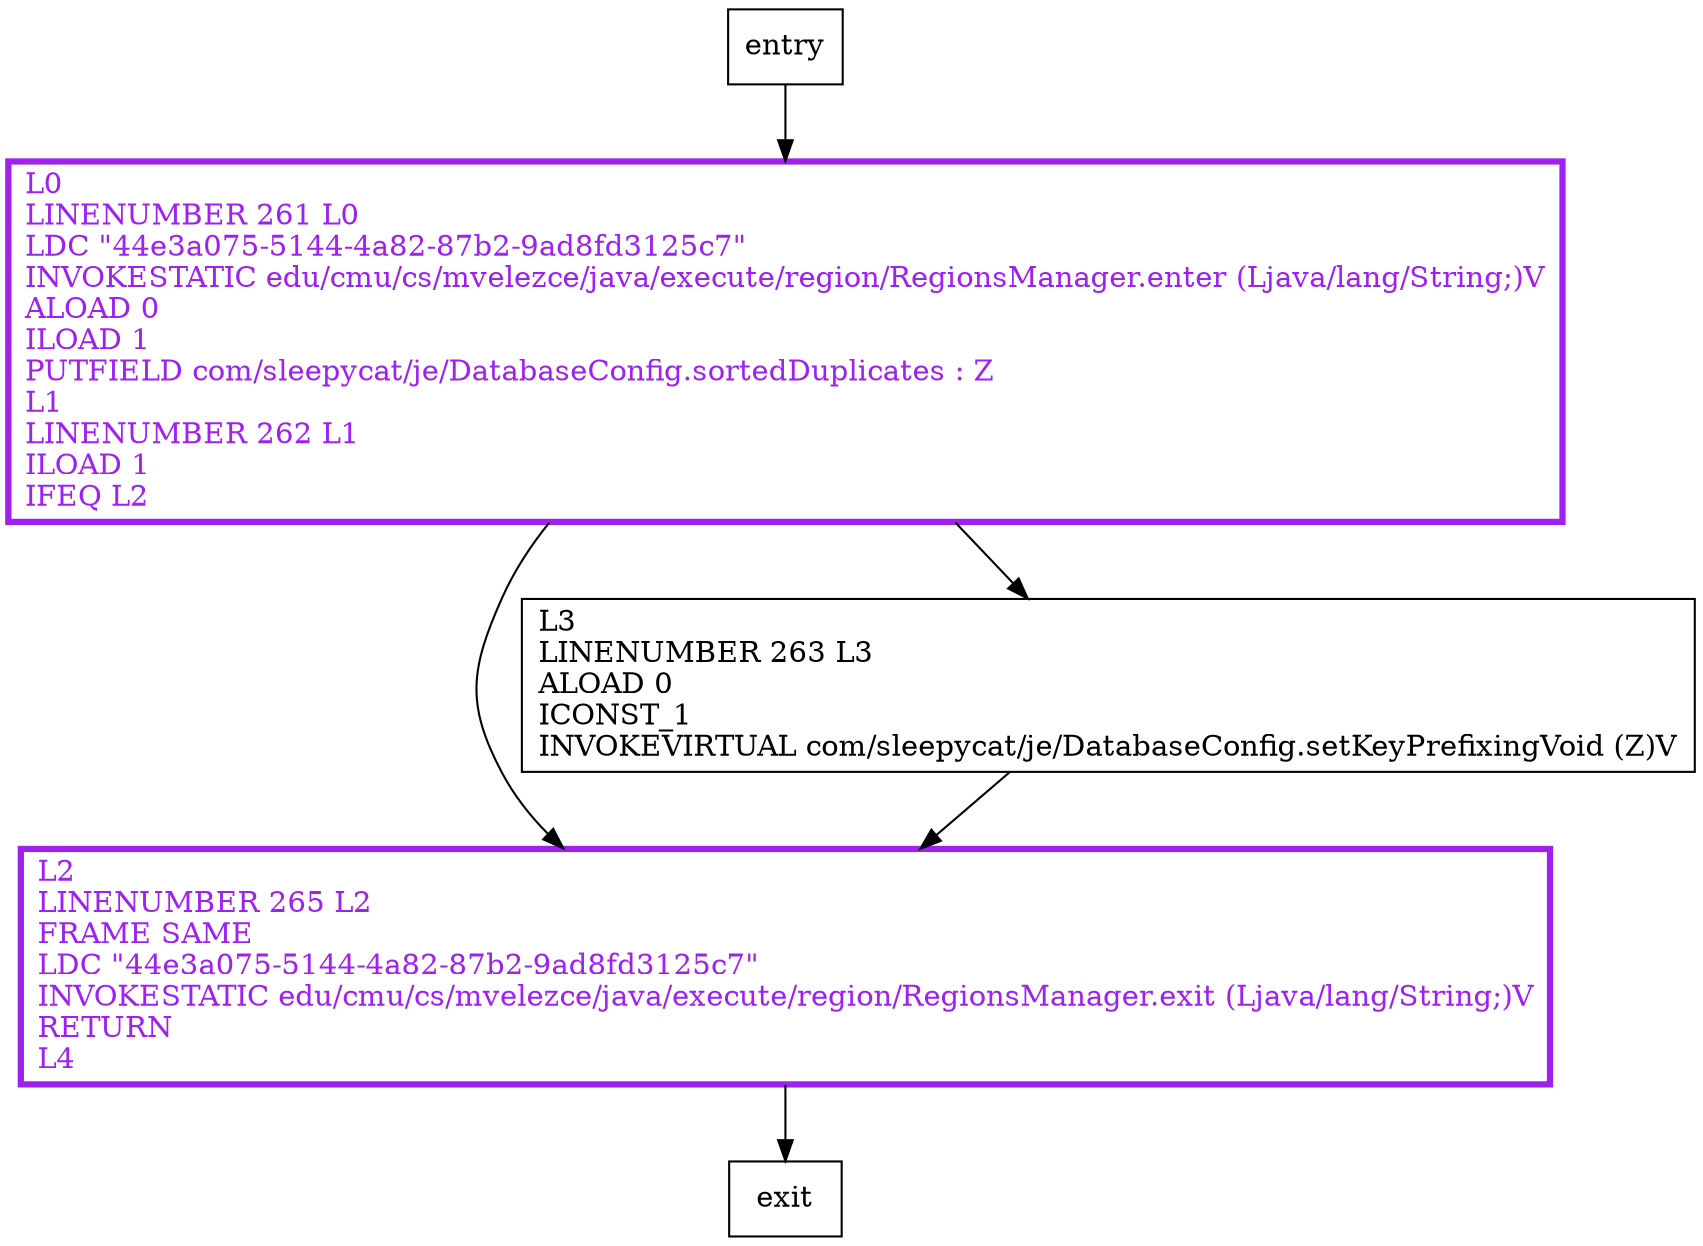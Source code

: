 digraph setSortedDuplicatesVoid {
node [shape=record];
404136775 [label="L2\lLINENUMBER 265 L2\lFRAME SAME\lLDC \"44e3a075-5144-4a82-87b2-9ad8fd3125c7\"\lINVOKESTATIC edu/cmu/cs/mvelezce/java/execute/region/RegionsManager.exit (Ljava/lang/String;)V\lRETURN\lL4\l"];
577857599 [label="L3\lLINENUMBER 263 L3\lALOAD 0\lICONST_1\lINVOKEVIRTUAL com/sleepycat/je/DatabaseConfig.setKeyPrefixingVoid (Z)V\l"];
1487429319 [label="L0\lLINENUMBER 261 L0\lLDC \"44e3a075-5144-4a82-87b2-9ad8fd3125c7\"\lINVOKESTATIC edu/cmu/cs/mvelezce/java/execute/region/RegionsManager.enter (Ljava/lang/String;)V\lALOAD 0\lILOAD 1\lPUTFIELD com/sleepycat/je/DatabaseConfig.sortedDuplicates : Z\lL1\lLINENUMBER 262 L1\lILOAD 1\lIFEQ L2\l"];
entry;
exit;
entry -> 1487429319
404136775 -> exit
577857599 -> 404136775
1487429319 -> 404136775
1487429319 -> 577857599
404136775[fontcolor="purple", penwidth=3, color="purple"];
1487429319[fontcolor="purple", penwidth=3, color="purple"];
}
